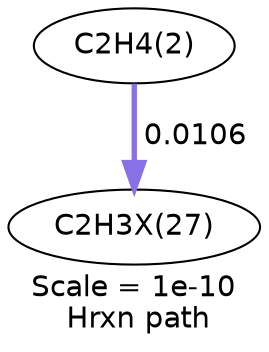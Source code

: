 digraph reaction_paths {
center=1;
s5 -> s33[fontname="Helvetica", style="setlinewidth(2.57)", arrowsize=1.28, color="0.7, 0.511, 0.9"
, label=" 0.0106"];
s5 [ fontname="Helvetica", label="C2H4(2)"];
s33 [ fontname="Helvetica", label="C2H3X(27)"];
 label = "Scale = 1e-10\l Hrxn path";
 fontname = "Helvetica";
}
